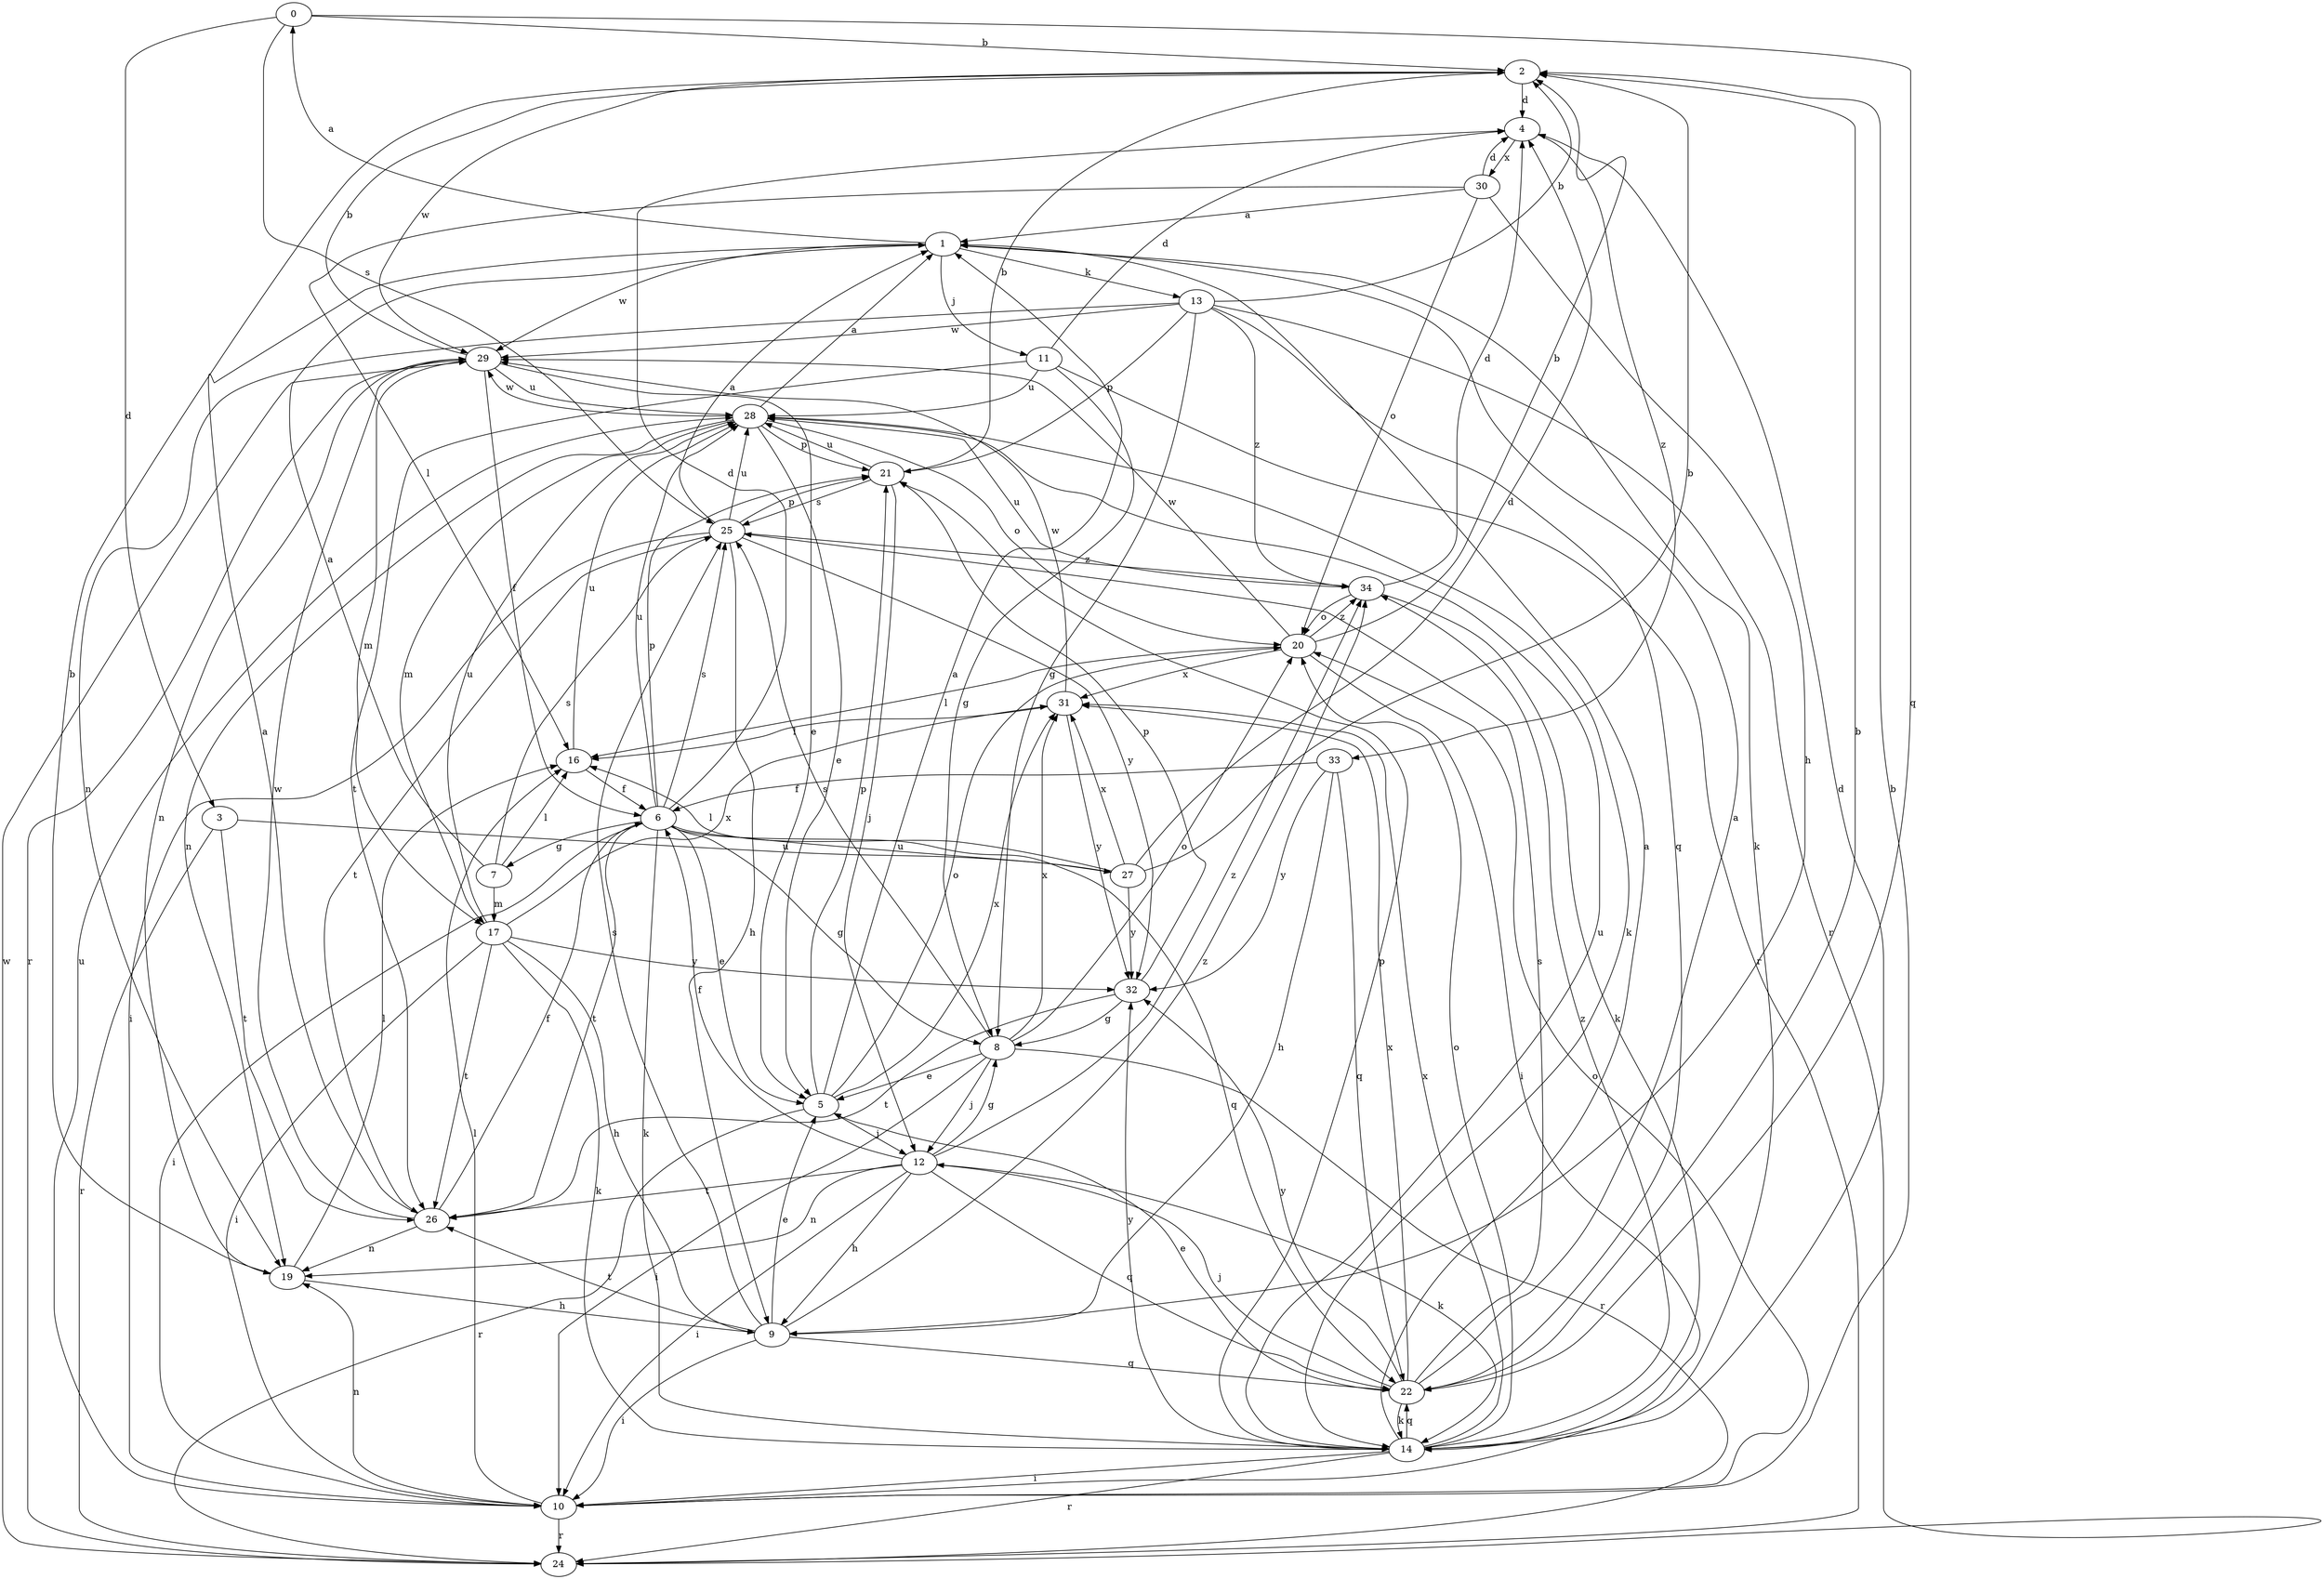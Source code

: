 strict digraph  {
0;
1;
2;
3;
4;
5;
6;
7;
8;
9;
10;
11;
12;
13;
14;
16;
17;
19;
20;
21;
22;
24;
25;
26;
27;
28;
29;
30;
31;
32;
33;
34;
0 -> 2  [label=b];
0 -> 3  [label=d];
0 -> 22  [label=q];
0 -> 25  [label=s];
1 -> 0  [label=a];
1 -> 11  [label=j];
1 -> 13  [label=k];
1 -> 14  [label=k];
1 -> 29  [label=w];
2 -> 4  [label=d];
2 -> 29  [label=w];
3 -> 24  [label=r];
3 -> 26  [label=t];
3 -> 27  [label=u];
4 -> 30  [label=x];
4 -> 33  [label=z];
5 -> 1  [label=a];
5 -> 12  [label=j];
5 -> 20  [label=o];
5 -> 21  [label=p];
5 -> 24  [label=r];
5 -> 31  [label=x];
6 -> 4  [label=d];
6 -> 5  [label=e];
6 -> 7  [label=g];
6 -> 8  [label=g];
6 -> 10  [label=i];
6 -> 14  [label=k];
6 -> 21  [label=p];
6 -> 22  [label=q];
6 -> 25  [label=s];
6 -> 26  [label=t];
6 -> 27  [label=u];
6 -> 28  [label=u];
7 -> 1  [label=a];
7 -> 16  [label=l];
7 -> 17  [label=m];
7 -> 25  [label=s];
8 -> 5  [label=e];
8 -> 10  [label=i];
8 -> 12  [label=j];
8 -> 20  [label=o];
8 -> 24  [label=r];
8 -> 25  [label=s];
8 -> 31  [label=x];
9 -> 5  [label=e];
9 -> 10  [label=i];
9 -> 22  [label=q];
9 -> 25  [label=s];
9 -> 26  [label=t];
9 -> 34  [label=z];
10 -> 2  [label=b];
10 -> 16  [label=l];
10 -> 19  [label=n];
10 -> 20  [label=o];
10 -> 24  [label=r];
10 -> 28  [label=u];
11 -> 4  [label=d];
11 -> 8  [label=g];
11 -> 24  [label=r];
11 -> 26  [label=t];
11 -> 28  [label=u];
12 -> 6  [label=f];
12 -> 8  [label=g];
12 -> 9  [label=h];
12 -> 10  [label=i];
12 -> 14  [label=k];
12 -> 19  [label=n];
12 -> 22  [label=q];
12 -> 26  [label=t];
12 -> 34  [label=z];
13 -> 2  [label=b];
13 -> 8  [label=g];
13 -> 19  [label=n];
13 -> 21  [label=p];
13 -> 22  [label=q];
13 -> 24  [label=r];
13 -> 29  [label=w];
13 -> 34  [label=z];
14 -> 1  [label=a];
14 -> 4  [label=d];
14 -> 10  [label=i];
14 -> 20  [label=o];
14 -> 21  [label=p];
14 -> 22  [label=q];
14 -> 24  [label=r];
14 -> 28  [label=u];
14 -> 31  [label=x];
14 -> 32  [label=y];
14 -> 34  [label=z];
16 -> 6  [label=f];
16 -> 28  [label=u];
17 -> 9  [label=h];
17 -> 10  [label=i];
17 -> 14  [label=k];
17 -> 26  [label=t];
17 -> 28  [label=u];
17 -> 31  [label=x];
17 -> 32  [label=y];
19 -> 2  [label=b];
19 -> 9  [label=h];
19 -> 16  [label=l];
20 -> 2  [label=b];
20 -> 10  [label=i];
20 -> 16  [label=l];
20 -> 29  [label=w];
20 -> 31  [label=x];
20 -> 34  [label=z];
21 -> 2  [label=b];
21 -> 12  [label=j];
21 -> 25  [label=s];
21 -> 28  [label=u];
22 -> 1  [label=a];
22 -> 2  [label=b];
22 -> 5  [label=e];
22 -> 12  [label=j];
22 -> 14  [label=k];
22 -> 25  [label=s];
22 -> 31  [label=x];
22 -> 32  [label=y];
24 -> 29  [label=w];
25 -> 1  [label=a];
25 -> 9  [label=h];
25 -> 10  [label=i];
25 -> 21  [label=p];
25 -> 26  [label=t];
25 -> 28  [label=u];
25 -> 32  [label=y];
25 -> 34  [label=z];
26 -> 1  [label=a];
26 -> 6  [label=f];
26 -> 19  [label=n];
26 -> 29  [label=w];
27 -> 2  [label=b];
27 -> 4  [label=d];
27 -> 16  [label=l];
27 -> 31  [label=x];
27 -> 32  [label=y];
28 -> 1  [label=a];
28 -> 5  [label=e];
28 -> 14  [label=k];
28 -> 17  [label=m];
28 -> 19  [label=n];
28 -> 20  [label=o];
28 -> 21  [label=p];
28 -> 29  [label=w];
29 -> 2  [label=b];
29 -> 5  [label=e];
29 -> 6  [label=f];
29 -> 17  [label=m];
29 -> 19  [label=n];
29 -> 24  [label=r];
29 -> 28  [label=u];
30 -> 1  [label=a];
30 -> 4  [label=d];
30 -> 9  [label=h];
30 -> 16  [label=l];
30 -> 20  [label=o];
31 -> 16  [label=l];
31 -> 29  [label=w];
31 -> 32  [label=y];
32 -> 8  [label=g];
32 -> 21  [label=p];
32 -> 26  [label=t];
33 -> 6  [label=f];
33 -> 9  [label=h];
33 -> 22  [label=q];
33 -> 32  [label=y];
34 -> 4  [label=d];
34 -> 14  [label=k];
34 -> 20  [label=o];
34 -> 28  [label=u];
}
